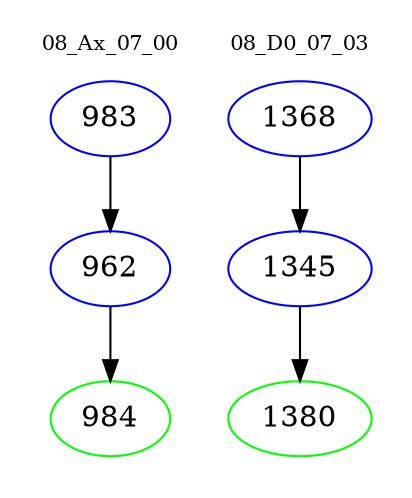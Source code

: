 digraph{
subgraph cluster_0 {
color = white
label = "08_Ax_07_00";
fontsize=10;
T0_983 [label="983", color="blue"]
T0_983 -> T0_962 [color="black"]
T0_962 [label="962", color="blue"]
T0_962 -> T0_984 [color="black"]
T0_984 [label="984", color="green"]
}
subgraph cluster_1 {
color = white
label = "08_D0_07_03";
fontsize=10;
T1_1368 [label="1368", color="blue"]
T1_1368 -> T1_1345 [color="black"]
T1_1345 [label="1345", color="blue"]
T1_1345 -> T1_1380 [color="black"]
T1_1380 [label="1380", color="green"]
}
}
